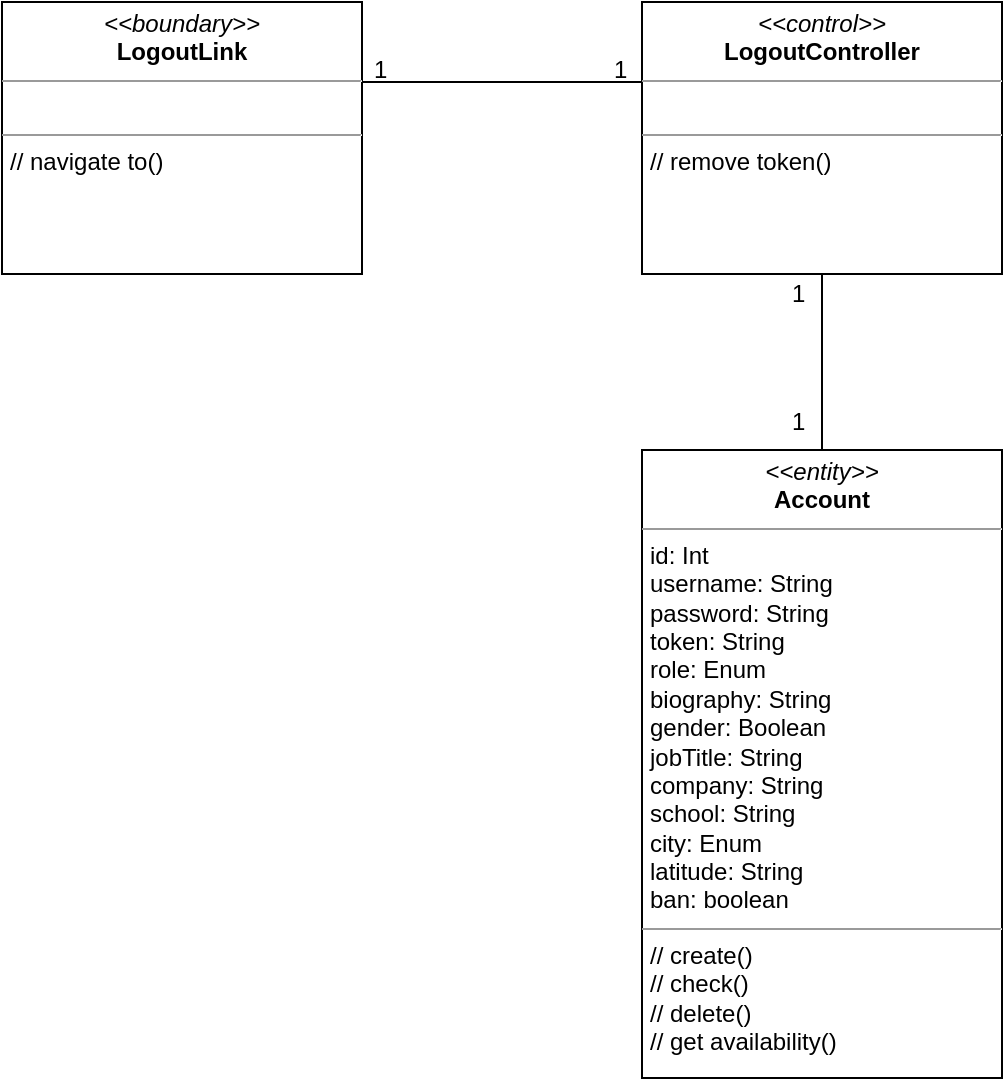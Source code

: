 <mxfile version="12.2.7" type="google" pages="1"><diagram id="_KVlbK6FcfNPV-8oXEkp" name="Page-1"><mxGraphModel dx="742" dy="471" grid="1" gridSize="10" guides="1" tooltips="1" connect="1" arrows="1" fold="1" page="1" pageScale="1" pageWidth="850" pageHeight="1100" math="0" shadow="0"><root><mxCell id="0"/><mxCell id="1" parent="0"/><mxCell id="-w7vDCLwtNcjVtGwhvFG-1" value="&lt;span style=&quot;color: rgba(0 , 0 , 0 , 0) ; font-family: &amp;#34;helvetica&amp;#34; , &amp;#34;arial&amp;#34; , sans-serif ; font-size: 0px&quot;&gt;%3CmxGraphModel%3E%3Croot%3E%3CmxCell%20id%3D%220%22%2F%3E%3CmxCell%20id%3D%221%22%20parent%3D%220%22%2F%3E%3CmxCell%20id%3D%222%22%20value%3D%22%26lt%3Bp%20style%3D%26quot%3Bmargin%3A%200px%20%3B%20margin-top%3A%204px%20%3B%20text-align%3A%20center%26quot%3B%26gt%3B%26lt%3Bi%26gt%3B%26amp%3Blt%3B%26amp%3Blt%3Bboundary%26amp%3Bgt%3B%26amp%3Bgt%3B%26lt%3B%2Fi%26gt%3B%26lt%3Bbr%26gt%3B%26lt%3Bb%26gt%3BBanAccountForm%26lt%3B%2Fb%26gt%3B%26lt%3B%2Fp%26gt%3B%26lt%3Bhr%20size%3D%26quot%3B1%26quot%3B%26gt%3B%26lt%3Bp%20style%3D%26quot%3Bmargin%3A%200px%20%3B%20margin-left%3A%204px%26quot%3B%26gt%3B%26lt%3Bfont%20style%3D%26quot%3Bfont-size%3A%206px%26quot%3B%26gt%3B%26lt%3Bbr%26gt%3B%26lt%3B%2Ffont%26gt%3B%26lt%3B%2Fp%26gt%3B%26lt%3Bhr%20size%3D%26quot%3B1%26quot%3B%26gt%3B%26lt%3Bp%20style%3D%26quot%3Bmargin%3A%200px%20%3B%20margin-left%3A%204px%26quot%3B%26gt%3B%2F%2F%20enter%20account%20id()%26lt%3B%2Fp%26gt%3B%26lt%3Bp%20style%3D%26quot%3Bmargin%3A%200px%20%3B%20margin-left%3A%204px%26quot%3B%26gt%3B%2F%2F%20show%20account()%26lt%3B%2Fp%26gt%3B%22%20style%3D%22verticalAlign%3Dtop%3Balign%3Dleft%3Boverflow%3Dfill%3BfontSize%3D12%3BfontFamily%3DHelvetica%3Bhtml%3D1%3BfillColor%3D%23ffffff%3B%22%20vertex%3D%221%22%20parent%3D%221%22%3E%3CmxGeometry%20x%3D%2232%22%20y%3D%2232%22%20width%3D%22180%22%20height%3D%22136%22%20as%3D%22geometry%22%2F%3E%3C%2FmxCell%3E%3CmxCell%20id%3D%223%22%20value%3D%22%26lt%3Bp%20style%3D%26quot%3Bmargin%3A%200px%20%3B%20margin-top%3A%204px%20%3B%20text-align%3A%20center%26quot%3B%26gt%3B%26lt%3Bi%26gt%3B%26amp%3Blt%3B%26amp%3Blt%3Bcontrol%26amp%3Bgt%3B%26amp%3Bgt%3B%26lt%3B%2Fi%26gt%3B%26lt%3Bbr%26gt%3B%26lt%3Bb%26gt%3BBanAccountController%26lt%3B%2Fb%26gt%3B%26lt%3B%2Fp%26gt%3B%26lt%3Bhr%20size%3D%26quot%3B1%26quot%3B%26gt%3B%26lt%3Bp%20style%3D%26quot%3Bmargin%3A%200px%20%3B%20margin-left%3A%204px%26quot%3B%26gt%3B%26lt%3Bfont%20style%3D%26quot%3Bfont-size%3A%206px%26quot%3B%26gt%3B%26lt%3Bbr%26gt%3B%26lt%3B%2Ffont%26gt%3B%26lt%3B%2Fp%26gt%3B%26lt%3Bhr%20size%3D%26quot%3B1%26quot%3B%26gt%3B%26lt%3Bp%20style%3D%26quot%3Bmargin%3A%200px%20%3B%20margin-left%3A%204px%26quot%3B%26gt%3B%2F%2F%20get%20account()%26lt%3B%2Fp%26gt%3B%26lt%3Bp%20style%3D%26quot%3Bmargin%3A%200px%20%3B%20margin-left%3A%204px%26quot%3B%26gt%3B%2F%2F%20ban%20account()%26lt%3B%2Fp%26gt%3B%22%20style%3D%22verticalAlign%3Dtop%3Balign%3Dleft%3Boverflow%3Dfill%3BfontSize%3D12%3BfontFamily%3DHelvetica%3Bhtml%3D1%3BfillColor%3D%23ffffff%3B%22%20vertex%3D%221%22%20parent%3D%221%22%3E%3CmxGeometry%20x%3D%22352%22%20y%3D%2232%22%20width%3D%22180%22%20height%3D%22136%22%20as%3D%22geometry%22%2F%3E%3C%2FmxCell%3E%3CmxCell%20id%3D%224%22%20value%3D%22%26lt%3Bp%20style%3D%26quot%3Bmargin%3A%200px%20%3B%20margin-top%3A%204px%20%3B%20text-align%3A%20center%26quot%3B%26gt%3B%26lt%3Bi%26gt%3B%26amp%3Blt%3B%26amp%3Blt%3Bentity%26amp%3Bgt%3B%26amp%3Bgt%3B%26lt%3B%2Fi%26gt%3B%26lt%3Bbr%26gt%3B%26lt%3Bb%26gt%3BAccount%26lt%3B%2Fb%26gt%3B%26lt%3B%2Fp%26gt%3B%26lt%3Bhr%20size%3D%26quot%3B1%26quot%3B%26gt%3B%26lt%3Bp%20style%3D%26quot%3Bmargin%3A%200px%20%3B%20margin-left%3A%204px%26quot%3B%26gt%3B%26lt%3Bfont%20style%3D%26quot%3Bfont-size%3A%2012px%26quot%3B%26gt%3Bid%3A%20Int%26lt%3B%2Ffont%26gt%3B%26lt%3B%2Fp%26gt%3B%26lt%3Bp%20style%3D%26quot%3Bmargin%3A%200px%20%3B%20margin-left%3A%204px%26quot%3B%26gt%3B%26lt%3Bfont%20style%3D%26quot%3Bfont-size%3A%2012px%26quot%3B%26gt%3Busername%26lt%3B%2Ffont%26gt%3B%26lt%3B%2Fp%26gt%3B%26lt%3Bp%20style%3D%26quot%3Bmargin%3A%200px%20%3B%20margin-left%3A%204px%26quot%3B%26gt%3B%26lt%3Bfont%20style%3D%26quot%3Bfont-size%3A%2012px%26quot%3B%26gt%3Bpassword%26lt%3B%2Ffont%26gt%3B%26lt%3B%2Fp%26gt%3B%26lt%3Bp%20style%3D%26quot%3Bmargin%3A%200px%20%3B%20margin-left%3A%204px%26quot%3B%26gt%3B%26lt%3Bfont%20style%3D%26quot%3Bfont-size%3A%2012px%26quot%3B%26gt%3Btoken%26lt%3B%2Ffont%26gt%3B%26lt%3B%2Fp%26gt%3B%26lt%3Bp%20style%3D%26quot%3Bmargin%3A%200px%20%3B%20margin-left%3A%204px%26quot%3B%26gt%3B%26lt%3Bfont%20style%3D%26quot%3Bfont-size%3A%2012px%26quot%3B%26gt%3Brole%26lt%3B%2Ffont%26gt%3B%26lt%3B%2Fp%26gt%3B%26lt%3Bp%20style%3D%26quot%3Bmargin%3A%200px%20%3B%20margin-left%3A%204px%26quot%3B%26gt%3B%26lt%3Bfont%20style%3D%26quot%3Bfont-size%3A%2012px%26quot%3B%26gt%3Bbiography%26lt%3B%2Ffont%26gt%3B%26lt%3B%2Fp%26gt%3B%26lt%3Bp%20style%3D%26quot%3Bmargin%3A%200px%20%3B%20margin-left%3A%204px%26quot%3B%26gt%3B%26lt%3Bfont%20style%3D%26quot%3Bfont-size%3A%2012px%26quot%3B%26gt%3Bgender%26lt%3B%2Ffont%26gt%3B%26lt%3B%2Fp%26gt%3B%26lt%3Bp%20style%3D%26quot%3Bmargin%3A%200px%20%3B%20margin-left%3A%204px%26quot%3B%26gt%3B%26lt%3Bfont%20style%3D%26quot%3Bfont-size%3A%2012px%26quot%3B%26gt%3BjobTitle%26lt%3B%2Ffont%26gt%3B%26lt%3B%2Fp%26gt%3B%26lt%3Bp%20style%3D%26quot%3Bmargin%3A%200px%20%3B%20margin-left%3A%204px%26quot%3B%26gt%3B%26lt%3Bfont%20style%3D%26quot%3Bfont-size%3A%2012px%26quot%3B%26gt%3Bcompany%26lt%3B%2Ffont%26gt%3B%26lt%3B%2Fp%26gt%3B%26lt%3Bp%20style%3D%26quot%3Bmargin%3A%200px%20%3B%20margin-left%3A%204px%26quot%3B%26gt%3B%26lt%3Bfont%20style%3D%26quot%3Bfont-size%3A%2012px%26quot%3B%26gt%3Bschool%26lt%3B%2Ffont%26gt%3B%26lt%3B%2Fp%26gt%3B%26lt%3Bp%20style%3D%26quot%3Bmargin%3A%200px%20%3B%20margin-left%3A%204px%26quot%3B%26gt%3B%26lt%3Bfont%20style%3D%26quot%3Bfont-size%3A%2012px%26quot%3B%26gt%3Bcity%26lt%3B%2Ffont%26gt%3B%26lt%3B%2Fp%26gt%3B%26lt%3Bp%20style%3D%26quot%3Bmargin%3A%200px%20%3B%20margin-left%3A%204px%26quot%3B%26gt%3B%26lt%3Bfont%20style%3D%26quot%3Bfont-size%3A%2012px%26quot%3B%26gt%3Blatitude%26lt%3B%2Ffont%26gt%3B%26lt%3B%2Fp%26gt%3B%26lt%3Bp%20style%3D%26quot%3Bmargin%3A%200px%20%3B%20margin-left%3A%204px%26quot%3B%26gt%3B%26lt%3Bfont%20style%3D%26quot%3Bfont-size%3A%2012px%26quot%3B%26gt%3Bban%26lt%3B%2Ffont%26gt%3B%26lt%3B%2Fp%26gt%3B%26lt%3Bhr%20size%3D%26quot%3B1%26quot%3B%26gt%3B%26lt%3Bp%20style%3D%26quot%3Bmargin%3A%200px%20%3B%20margin-left%3A%204px%26quot%3B%26gt%3Bcreate()%26lt%3B%2Fp%26gt%3B%26lt%3Bp%20style%3D%26quot%3Bmargin%3A%200px%20%3B%20margin-left%3A%204px%26quot%3B%26gt%3Bcheck()%26lt%3B%2Fp%26gt%3B%26lt%3Bp%20style%3D%26quot%3Bmargin%3A%200px%20%3B%20margin-left%3A%204px%26quot%3B%26gt%3Bdelete()%26lt%3B%2Fp%26gt%3B%26lt%3Bp%20style%3D%26quot%3Bmargin%3A%200px%20%3B%20margin-left%3A%204px%26quot%3B%26gt%3Bget%20availability()%26lt%3B%2Fp%26gt%3B%22%20style%3D%22verticalAlign%3Dtop%3Balign%3Dleft%3Boverflow%3Dfill%3BfontSize%3D12%3BfontFamily%3DHelvetica%3Bhtml%3D1%3BfillColor%3D%23ffffff%3B%22%20vertex%3D%221%22%20parent%3D%221%22%3E%3CmxGeometry%20x%3D%22352%22%20y%3D%22256%22%20width%3D%22180%22%20height%3D%22314%22%20as%3D%22geometry%22%2F%3E%3C%2FmxCell%3E%3CmxCell%20id%3D%225%22%20value%3D%22%22%20style%3D%22endArrow%3Dnone%3BendFill%3D0%3BendSize%3D12%3Bhtml%3D1%3BstrokeWidth%3D1%3B%22%20edge%3D%221%22%20parent%3D%221%22%3E%3CmxGeometry%20width%3D%22160%22%20relative%3D%221%22%20as%3D%22geometry%22%3E%3CmxPoint%20x%3D%22212%22%20y%3D%2272%22%20as%3D%22sourcePoint%22%2F%3E%3CmxPoint%20x%3D%22352%22%20y%3D%2272%22%20as%3D%22targetPoint%22%2F%3E%3C%2FmxGeometry%3E%3C%2FmxCell%3E%3CmxCell%20id%3D%226%22%20value%3D%22%22%20style%3D%22endArrow%3Dnone%3BendFill%3D0%3BendSize%3D12%3Bhtml%3D1%3BstrokeWidth%3D1%3BexitX%3D0.5%3BexitY%3D1%3BexitDx%3D0%3BexitDy%3D0%3BentryX%3D0.5%3BentryY%3D0%3BentryDx%3D0%3BentryDy%3D0%3B%22%20edge%3D%221%22%20source%3D%223%22%20target%3D%224%22%20parent%3D%221%22%3E%3CmxGeometry%20width%3D%22160%22%20relative%3D%221%22%20as%3D%22geometry%22%3E%3CmxPoint%20x%3D%22352%22%20y%3D%22208%22%20as%3D%22sourcePoint%22%2F%3E%3CmxPoint%20x%3D%22492%22%20y%3D%22208%22%20as%3D%22targetPoint%22%2F%3E%3C%2FmxGeometry%3E%3C%2FmxCell%3E%3CmxCell%20id%3D%227%22%20value%3D%221%22%20style%3D%22text%3Bhtml%3D1%3Bresizable%3D0%3Bpoints%3D%5B%5D%3Bautosize%3D1%3Balign%3Dleft%3BverticalAlign%3Dtop%3BspacingTop%3D-4%3B%22%20vertex%3D%221%22%20parent%3D%221%22%3E%3CmxGeometry%20x%3D%22216%22%20y%3D%2256%22%20width%3D%2216%22%20height%3D%2224%22%20as%3D%22geometry%22%2F%3E%3C%2FmxCell%3E%3CmxCell%20id%3D%228%22%20value%3D%221%22%20style%3D%22text%3Bhtml%3D1%3Bresizable%3D0%3Bpoints%3D%5B%5D%3Bautosize%3D1%3Balign%3Dleft%3BverticalAlign%3Dtop%3BspacingTop%3D-4%3B%22%20vertex%3D%221%22%20parent%3D%221%22%3E%3CmxGeometry%20x%3D%22336%22%20y%3D%2256%22%20width%3D%2216%22%20height%3D%2224%22%20as%3D%22geometry%22%2F%3E%3C%2FmxCell%3E%3CmxCell%20id%3D%229%22%20value%3D%221%22%20style%3D%22text%3Bhtml%3D1%3Bresizable%3D0%3Bpoints%3D%5B%5D%3Bautosize%3D1%3Balign%3Dleft%3BverticalAlign%3Dtop%3BspacingTop%3D-4%3B%22%20vertex%3D%221%22%20parent%3D%221%22%3E%3CmxGeometry%20x%3D%22425%22%20y%3D%22168%22%20width%3D%2216%22%20height%3D%2224%22%20as%3D%22geometry%22%2F%3E%3C%2FmxCell%3E%3CmxCell%20id%3D%2210%22%20value%3D%221%22%20style%3D%22text%3Bhtml%3D1%3Bresizable%3D0%3Bpoints%3D%5B%5D%3Bautosize%3D1%3Balign%3Dleft%3BverticalAlign%3Dtop%3BspacingTop%3D-4%3B%22%20vertex%3D%221%22%20parent%3D%221%22%3E%3CmxGeometry%20x%3D%22425%22%20y%3D%22232%22%20width%3D%2216%22%20height%3D%2224%22%20as%3D%22geometry%22%2F%3E%3C%2FmxCell%3E%3C%2Froot%3E%3C%2FmxGraphModel%3E&lt;/span&gt;" style="text;html=1;resizable=0;points=[];autosize=1;align=left;verticalAlign=top;spacingTop=-4;" parent="1" vertex="1"><mxGeometry x="265" y="292" width="20" height="20" as="geometry"/></mxCell><mxCell id="-w7vDCLwtNcjVtGwhvFG-2" value="&lt;p style=&quot;margin: 0px ; margin-top: 4px ; text-align: center&quot;&gt;&lt;i&gt;&amp;lt;&amp;lt;boundary&amp;gt;&amp;gt;&lt;/i&gt;&lt;br&gt;&lt;b&gt;LogoutLink&lt;/b&gt;&lt;/p&gt;&lt;hr size=&quot;1&quot;&gt;&lt;p style=&quot;margin: 0px ; margin-left: 4px&quot;&gt;&lt;font style=&quot;font-size: 6px&quot;&gt;&lt;br&gt;&lt;/font&gt;&lt;/p&gt;&lt;hr size=&quot;1&quot;&gt;&lt;p style=&quot;margin: 0px ; margin-left: 4px&quot;&gt;// navigate to()&lt;/p&gt;" style="verticalAlign=top;align=left;overflow=fill;fontSize=12;fontFamily=Helvetica;html=1;fillColor=#ffffff;" parent="1" vertex="1"><mxGeometry x="32" y="32" width="180" height="136" as="geometry"/></mxCell><mxCell id="-w7vDCLwtNcjVtGwhvFG-3" value="&lt;p style=&quot;margin: 0px ; margin-top: 4px ; text-align: center&quot;&gt;&lt;i&gt;&amp;lt;&amp;lt;control&amp;gt;&amp;gt;&lt;/i&gt;&lt;br&gt;&lt;b&gt;LogoutController&lt;/b&gt;&lt;/p&gt;&lt;hr size=&quot;1&quot;&gt;&lt;p style=&quot;margin: 0px ; margin-left: 4px&quot;&gt;&lt;font style=&quot;font-size: 6px&quot;&gt;&lt;br&gt;&lt;/font&gt;&lt;/p&gt;&lt;hr size=&quot;1&quot;&gt;&lt;p style=&quot;margin: 0px ; margin-left: 4px&quot;&gt;// remove token()&lt;/p&gt;" style="verticalAlign=top;align=left;overflow=fill;fontSize=12;fontFamily=Helvetica;html=1;fillColor=#ffffff;" parent="1" vertex="1"><mxGeometry x="352" y="32" width="180" height="136" as="geometry"/></mxCell><mxCell id="-w7vDCLwtNcjVtGwhvFG-4" value="&lt;p style=&quot;margin: 0px ; margin-top: 4px ; text-align: center&quot;&gt;&lt;i&gt;&amp;lt;&amp;lt;entity&amp;gt;&amp;gt;&lt;/i&gt;&lt;br&gt;&lt;b&gt;Account&lt;/b&gt;&lt;/p&gt;&lt;hr size=&quot;1&quot;&gt;&lt;p style=&quot;margin: 0px 0px 0px 4px&quot;&gt;id: Int&lt;/p&gt;&lt;p style=&quot;margin: 0px 0px 0px 4px&quot;&gt;username: String&lt;/p&gt;&lt;p style=&quot;margin: 0px 0px 0px 4px&quot;&gt;password: String&lt;/p&gt;&lt;p style=&quot;margin: 0px 0px 0px 4px&quot;&gt;token: String&lt;/p&gt;&lt;p style=&quot;margin: 0px 0px 0px 4px&quot;&gt;role: Enum&lt;/p&gt;&lt;p style=&quot;margin: 0px 0px 0px 4px&quot;&gt;biography: String&lt;/p&gt;&lt;p style=&quot;margin: 0px 0px 0px 4px&quot;&gt;gender: Boolean&lt;/p&gt;&lt;p style=&quot;margin: 0px 0px 0px 4px&quot;&gt;jobTitle: String&lt;/p&gt;&lt;p style=&quot;margin: 0px 0px 0px 4px&quot;&gt;company: String&lt;/p&gt;&lt;p style=&quot;margin: 0px 0px 0px 4px&quot;&gt;school: String&lt;/p&gt;&lt;p style=&quot;margin: 0px 0px 0px 4px&quot;&gt;city: Enum&lt;/p&gt;&lt;p style=&quot;margin: 0px 0px 0px 4px&quot;&gt;latitude: String&lt;/p&gt;&lt;p style=&quot;margin: 0px 0px 0px 4px&quot;&gt;ban: boolean&lt;/p&gt;&lt;hr size=&quot;1&quot;&gt;&lt;p style=&quot;margin: 0px 0px 0px 4px&quot;&gt;// create()&lt;/p&gt;&lt;p style=&quot;margin: 0px 0px 0px 4px&quot;&gt;// check()&lt;/p&gt;&lt;p style=&quot;margin: 0px 0px 0px 4px&quot;&gt;// delete()&lt;/p&gt;&lt;p style=&quot;margin: 0px 0px 0px 4px&quot;&gt;// get availability()&lt;/p&gt;" style="verticalAlign=top;align=left;overflow=fill;fontSize=12;fontFamily=Helvetica;html=1;fillColor=#ffffff;" parent="1" vertex="1"><mxGeometry x="352" y="256" width="180" height="314" as="geometry"/></mxCell><mxCell id="-w7vDCLwtNcjVtGwhvFG-5" value="" style="endArrow=none;endFill=0;endSize=12;html=1;strokeWidth=1;" parent="1" edge="1"><mxGeometry width="160" relative="1" as="geometry"><mxPoint x="212" y="72" as="sourcePoint"/><mxPoint x="352" y="72" as="targetPoint"/></mxGeometry></mxCell><mxCell id="-w7vDCLwtNcjVtGwhvFG-6" value="" style="endArrow=none;endFill=0;endSize=12;html=1;strokeWidth=1;exitX=0.5;exitY=1;exitDx=0;exitDy=0;entryX=0.5;entryY=0;entryDx=0;entryDy=0;" parent="1" source="-w7vDCLwtNcjVtGwhvFG-3" target="-w7vDCLwtNcjVtGwhvFG-4" edge="1"><mxGeometry width="160" relative="1" as="geometry"><mxPoint x="352" y="208" as="sourcePoint"/><mxPoint x="492" y="208" as="targetPoint"/></mxGeometry></mxCell><mxCell id="-w7vDCLwtNcjVtGwhvFG-7" value="1" style="text;html=1;resizable=0;points=[];autosize=1;align=left;verticalAlign=top;spacingTop=-4;" parent="1" vertex="1"><mxGeometry x="216" y="56" width="16" height="24" as="geometry"/></mxCell><mxCell id="-w7vDCLwtNcjVtGwhvFG-8" value="1" style="text;html=1;resizable=0;points=[];autosize=1;align=left;verticalAlign=top;spacingTop=-4;" parent="1" vertex="1"><mxGeometry x="336" y="56" width="16" height="24" as="geometry"/></mxCell><mxCell id="-w7vDCLwtNcjVtGwhvFG-9" value="1" style="text;html=1;resizable=0;points=[];autosize=1;align=left;verticalAlign=top;spacingTop=-4;" parent="1" vertex="1"><mxGeometry x="425" y="168" width="16" height="24" as="geometry"/></mxCell><mxCell id="-w7vDCLwtNcjVtGwhvFG-10" value="1" style="text;html=1;resizable=0;points=[];autosize=1;align=left;verticalAlign=top;spacingTop=-4;" parent="1" vertex="1"><mxGeometry x="425" y="232" width="16" height="24" as="geometry"/></mxCell></root></mxGraphModel></diagram></mxfile>